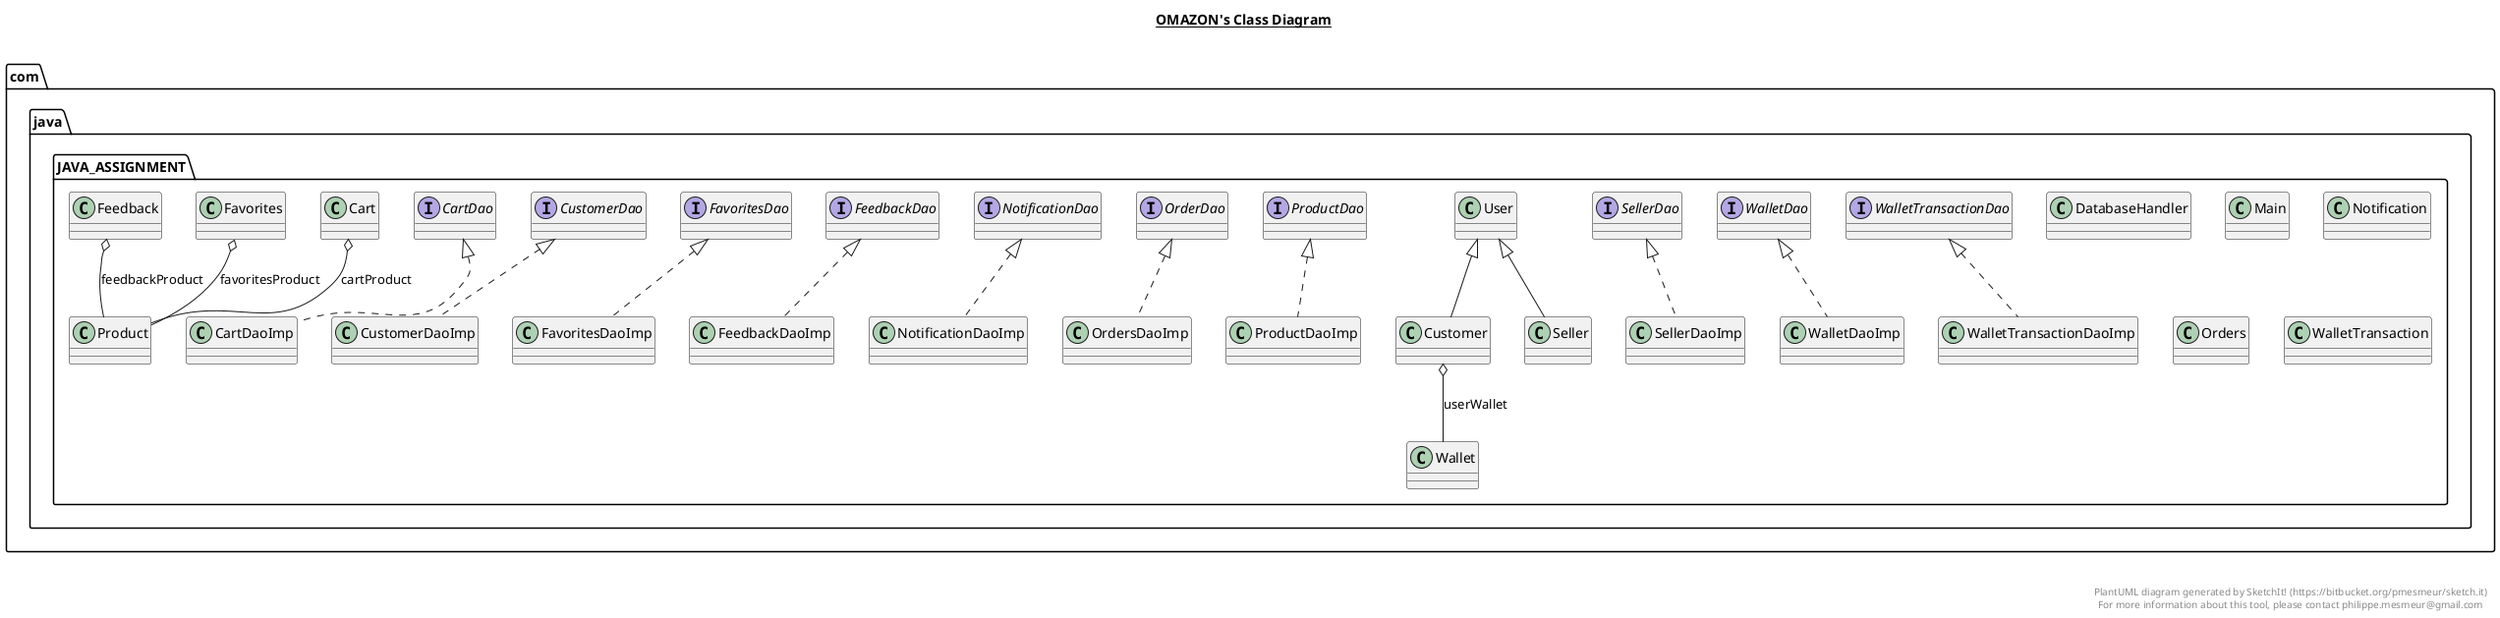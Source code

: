 @startuml

title __OMAZON's Class Diagram__\n

  namespace com.java.JAVA_ASSIGNMENT {
    class com.java.JAVA_ASSIGNMENT.Cart {
    }
  }
  

  namespace com.java.JAVA_ASSIGNMENT {
    interface com.java.JAVA_ASSIGNMENT.CartDao {
    }
  }
  

  namespace com.java.JAVA_ASSIGNMENT {
    class com.java.JAVA_ASSIGNMENT.CartDaoImp {
    }
  }
  

  namespace com.java.JAVA_ASSIGNMENT {
    class com.java.JAVA_ASSIGNMENT.Customer {
    }
  }
  

  namespace com.java.JAVA_ASSIGNMENT {
    interface com.java.JAVA_ASSIGNMENT.CustomerDao {
    }
  }
  

  namespace com.java.JAVA_ASSIGNMENT {
    class com.java.JAVA_ASSIGNMENT.CustomerDaoImp {
    }
  }
  

  namespace com.java.JAVA_ASSIGNMENT {
    class com.java.JAVA_ASSIGNMENT.DatabaseHandler {
    }
  }
  

  namespace com.java.JAVA_ASSIGNMENT {
    class com.java.JAVA_ASSIGNMENT.Favorites {
    }
  }
  

  namespace com.java.JAVA_ASSIGNMENT {
    interface com.java.JAVA_ASSIGNMENT.FavoritesDao {
    }
  }
  

  namespace com.java.JAVA_ASSIGNMENT {
    class com.java.JAVA_ASSIGNMENT.FavoritesDaoImp {
    }
  }
  

  namespace com.java.JAVA_ASSIGNMENT {
    class com.java.JAVA_ASSIGNMENT.Feedback {
    }
  }
  

  namespace com.java.JAVA_ASSIGNMENT {
    interface com.java.JAVA_ASSIGNMENT.FeedbackDao {
    }
  }
  

  namespace com.java.JAVA_ASSIGNMENT {
    class com.java.JAVA_ASSIGNMENT.FeedbackDaoImp {
    }
  }
  

  namespace com.java.JAVA_ASSIGNMENT {
    class com.java.JAVA_ASSIGNMENT.Main {
    }
  }
  

  namespace com.java.JAVA_ASSIGNMENT {
    class com.java.JAVA_ASSIGNMENT.Notification {
    }
  }
  

  namespace com.java.JAVA_ASSIGNMENT {
    interface com.java.JAVA_ASSIGNMENT.NotificationDao {
    }
  }
  

  namespace com.java.JAVA_ASSIGNMENT {
    class com.java.JAVA_ASSIGNMENT.NotificationDaoImp {
    }
  }
  

  namespace com.java.JAVA_ASSIGNMENT {
    interface com.java.JAVA_ASSIGNMENT.OrderDao {
    }
  }
  

  namespace com.java.JAVA_ASSIGNMENT {
    class com.java.JAVA_ASSIGNMENT.Orders {
    }
  }
  

  namespace com.java.JAVA_ASSIGNMENT {
    class com.java.JAVA_ASSIGNMENT.OrdersDaoImp {
    }
  }
  

  namespace com.java.JAVA_ASSIGNMENT {
    class com.java.JAVA_ASSIGNMENT.Product {
    }
  }
  

  namespace com.java.JAVA_ASSIGNMENT {
    interface com.java.JAVA_ASSIGNMENT.ProductDao {
    }
  }
  

  namespace com.java.JAVA_ASSIGNMENT {
    class com.java.JAVA_ASSIGNMENT.ProductDaoImp {
    }
  }
  

  namespace com.java.JAVA_ASSIGNMENT {
    class com.java.JAVA_ASSIGNMENT.Seller {
    }
  }
  

  namespace com.java.JAVA_ASSIGNMENT {
    interface com.java.JAVA_ASSIGNMENT.SellerDao {
    }
  }
  

  namespace com.java.JAVA_ASSIGNMENT {
    class com.java.JAVA_ASSIGNMENT.SellerDaoImp {
    }
  }
  

  namespace com.java.JAVA_ASSIGNMENT {
    class com.java.JAVA_ASSIGNMENT.User {
    }
  }
  

  namespace com.java.JAVA_ASSIGNMENT {
    class com.java.JAVA_ASSIGNMENT.Wallet {
    }
  }
  

  namespace com.java.JAVA_ASSIGNMENT {
    interface com.java.JAVA_ASSIGNMENT.WalletDao {
    }
  }
  

  namespace com.java.JAVA_ASSIGNMENT {
    class com.java.JAVA_ASSIGNMENT.WalletDaoImp {
    }
  }
  

  namespace com.java.JAVA_ASSIGNMENT {
    class com.java.JAVA_ASSIGNMENT.WalletTransaction {
    }
  }
  

  namespace com.java.JAVA_ASSIGNMENT {
    interface com.java.JAVA_ASSIGNMENT.WalletTransactionDao {
    }
  }
  

  namespace com.java.JAVA_ASSIGNMENT {
    class com.java.JAVA_ASSIGNMENT.WalletTransactionDaoImp {
    }
  }
  

  com.java.JAVA_ASSIGNMENT.Cart o-- com.java.JAVA_ASSIGNMENT.Product : cartProduct
  com.java.JAVA_ASSIGNMENT.CartDaoImp .up.|> com.java.JAVA_ASSIGNMENT.CartDao
  com.java.JAVA_ASSIGNMENT.Customer -up-|> com.java.JAVA_ASSIGNMENT.User
  com.java.JAVA_ASSIGNMENT.Customer o-- com.java.JAVA_ASSIGNMENT.Wallet : userWallet
  com.java.JAVA_ASSIGNMENT.CustomerDaoImp .up.|> com.java.JAVA_ASSIGNMENT.CustomerDao
  com.java.JAVA_ASSIGNMENT.Favorites o-- com.java.JAVA_ASSIGNMENT.Product : favoritesProduct
  com.java.JAVA_ASSIGNMENT.FavoritesDaoImp .up.|> com.java.JAVA_ASSIGNMENT.FavoritesDao
  com.java.JAVA_ASSIGNMENT.Feedback o-- com.java.JAVA_ASSIGNMENT.Product : feedbackProduct
  com.java.JAVA_ASSIGNMENT.FeedbackDaoImp .up.|> com.java.JAVA_ASSIGNMENT.FeedbackDao
  com.java.JAVA_ASSIGNMENT.NotificationDaoImp .up.|> com.java.JAVA_ASSIGNMENT.NotificationDao
  com.java.JAVA_ASSIGNMENT.OrdersDaoImp .up.|> com.java.JAVA_ASSIGNMENT.OrderDao
  com.java.JAVA_ASSIGNMENT.ProductDaoImp .up.|> com.java.JAVA_ASSIGNMENT.ProductDao
  com.java.JAVA_ASSIGNMENT.Seller -up-|> com.java.JAVA_ASSIGNMENT.User
  com.java.JAVA_ASSIGNMENT.SellerDaoImp .up.|> com.java.JAVA_ASSIGNMENT.SellerDao
  com.java.JAVA_ASSIGNMENT.WalletDaoImp .up.|> com.java.JAVA_ASSIGNMENT.WalletDao
  com.java.JAVA_ASSIGNMENT.WalletTransactionDaoImp .up.|> com.java.JAVA_ASSIGNMENT.WalletTransactionDao


right footer


PlantUML diagram generated by SketchIt! (https://bitbucket.org/pmesmeur/sketch.it)
For more information about this tool, please contact philippe.mesmeur@gmail.com
endfooter

@enduml
